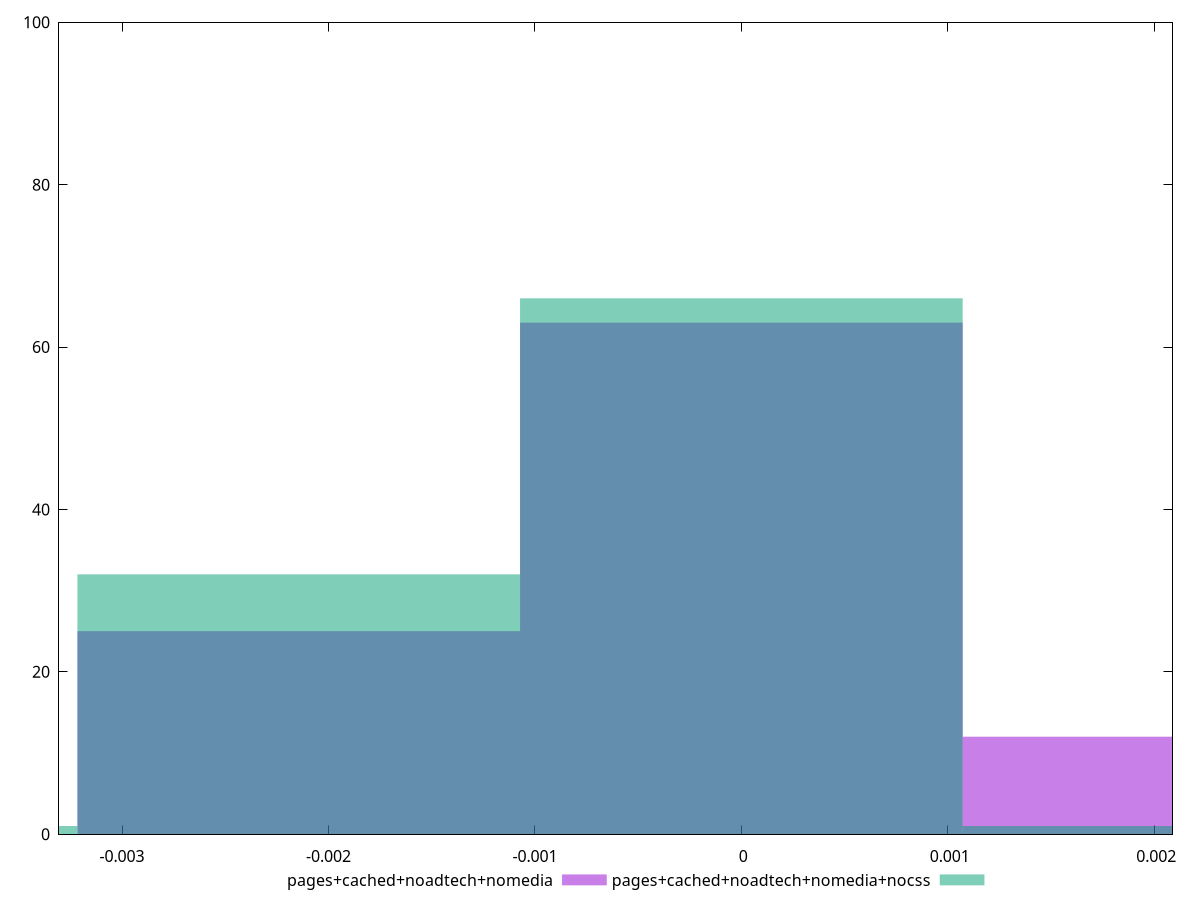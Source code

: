 reset

$pagesCachedNoadtechNomedia <<EOF
0 63
-0.0021440348974097446 25
0.0021440348974097446 12
EOF

$pagesCachedNoadtechNomediaNocss <<EOF
0 66
-0.0021440348974097446 32
-0.004288069794819489 1
0.0021440348974097446 1
EOF

set key outside below
set boxwidth 0.0021440348974097446
set xrange [-0.0033053952483670652:0.0020883833414683177]
set yrange [0:100]
set trange [0:100]
set style fill transparent solid 0.5 noborder
set terminal svg size 640, 500 enhanced background rgb 'white'
set output "report_00017_2021-02-10T15-08-03.406Z/meta/pScore-difference/comparison/histogram/3_vs_4.svg"

plot $pagesCachedNoadtechNomedia title "pages+cached+noadtech+nomedia" with boxes, \
     $pagesCachedNoadtechNomediaNocss title "pages+cached+noadtech+nomedia+nocss" with boxes

reset
